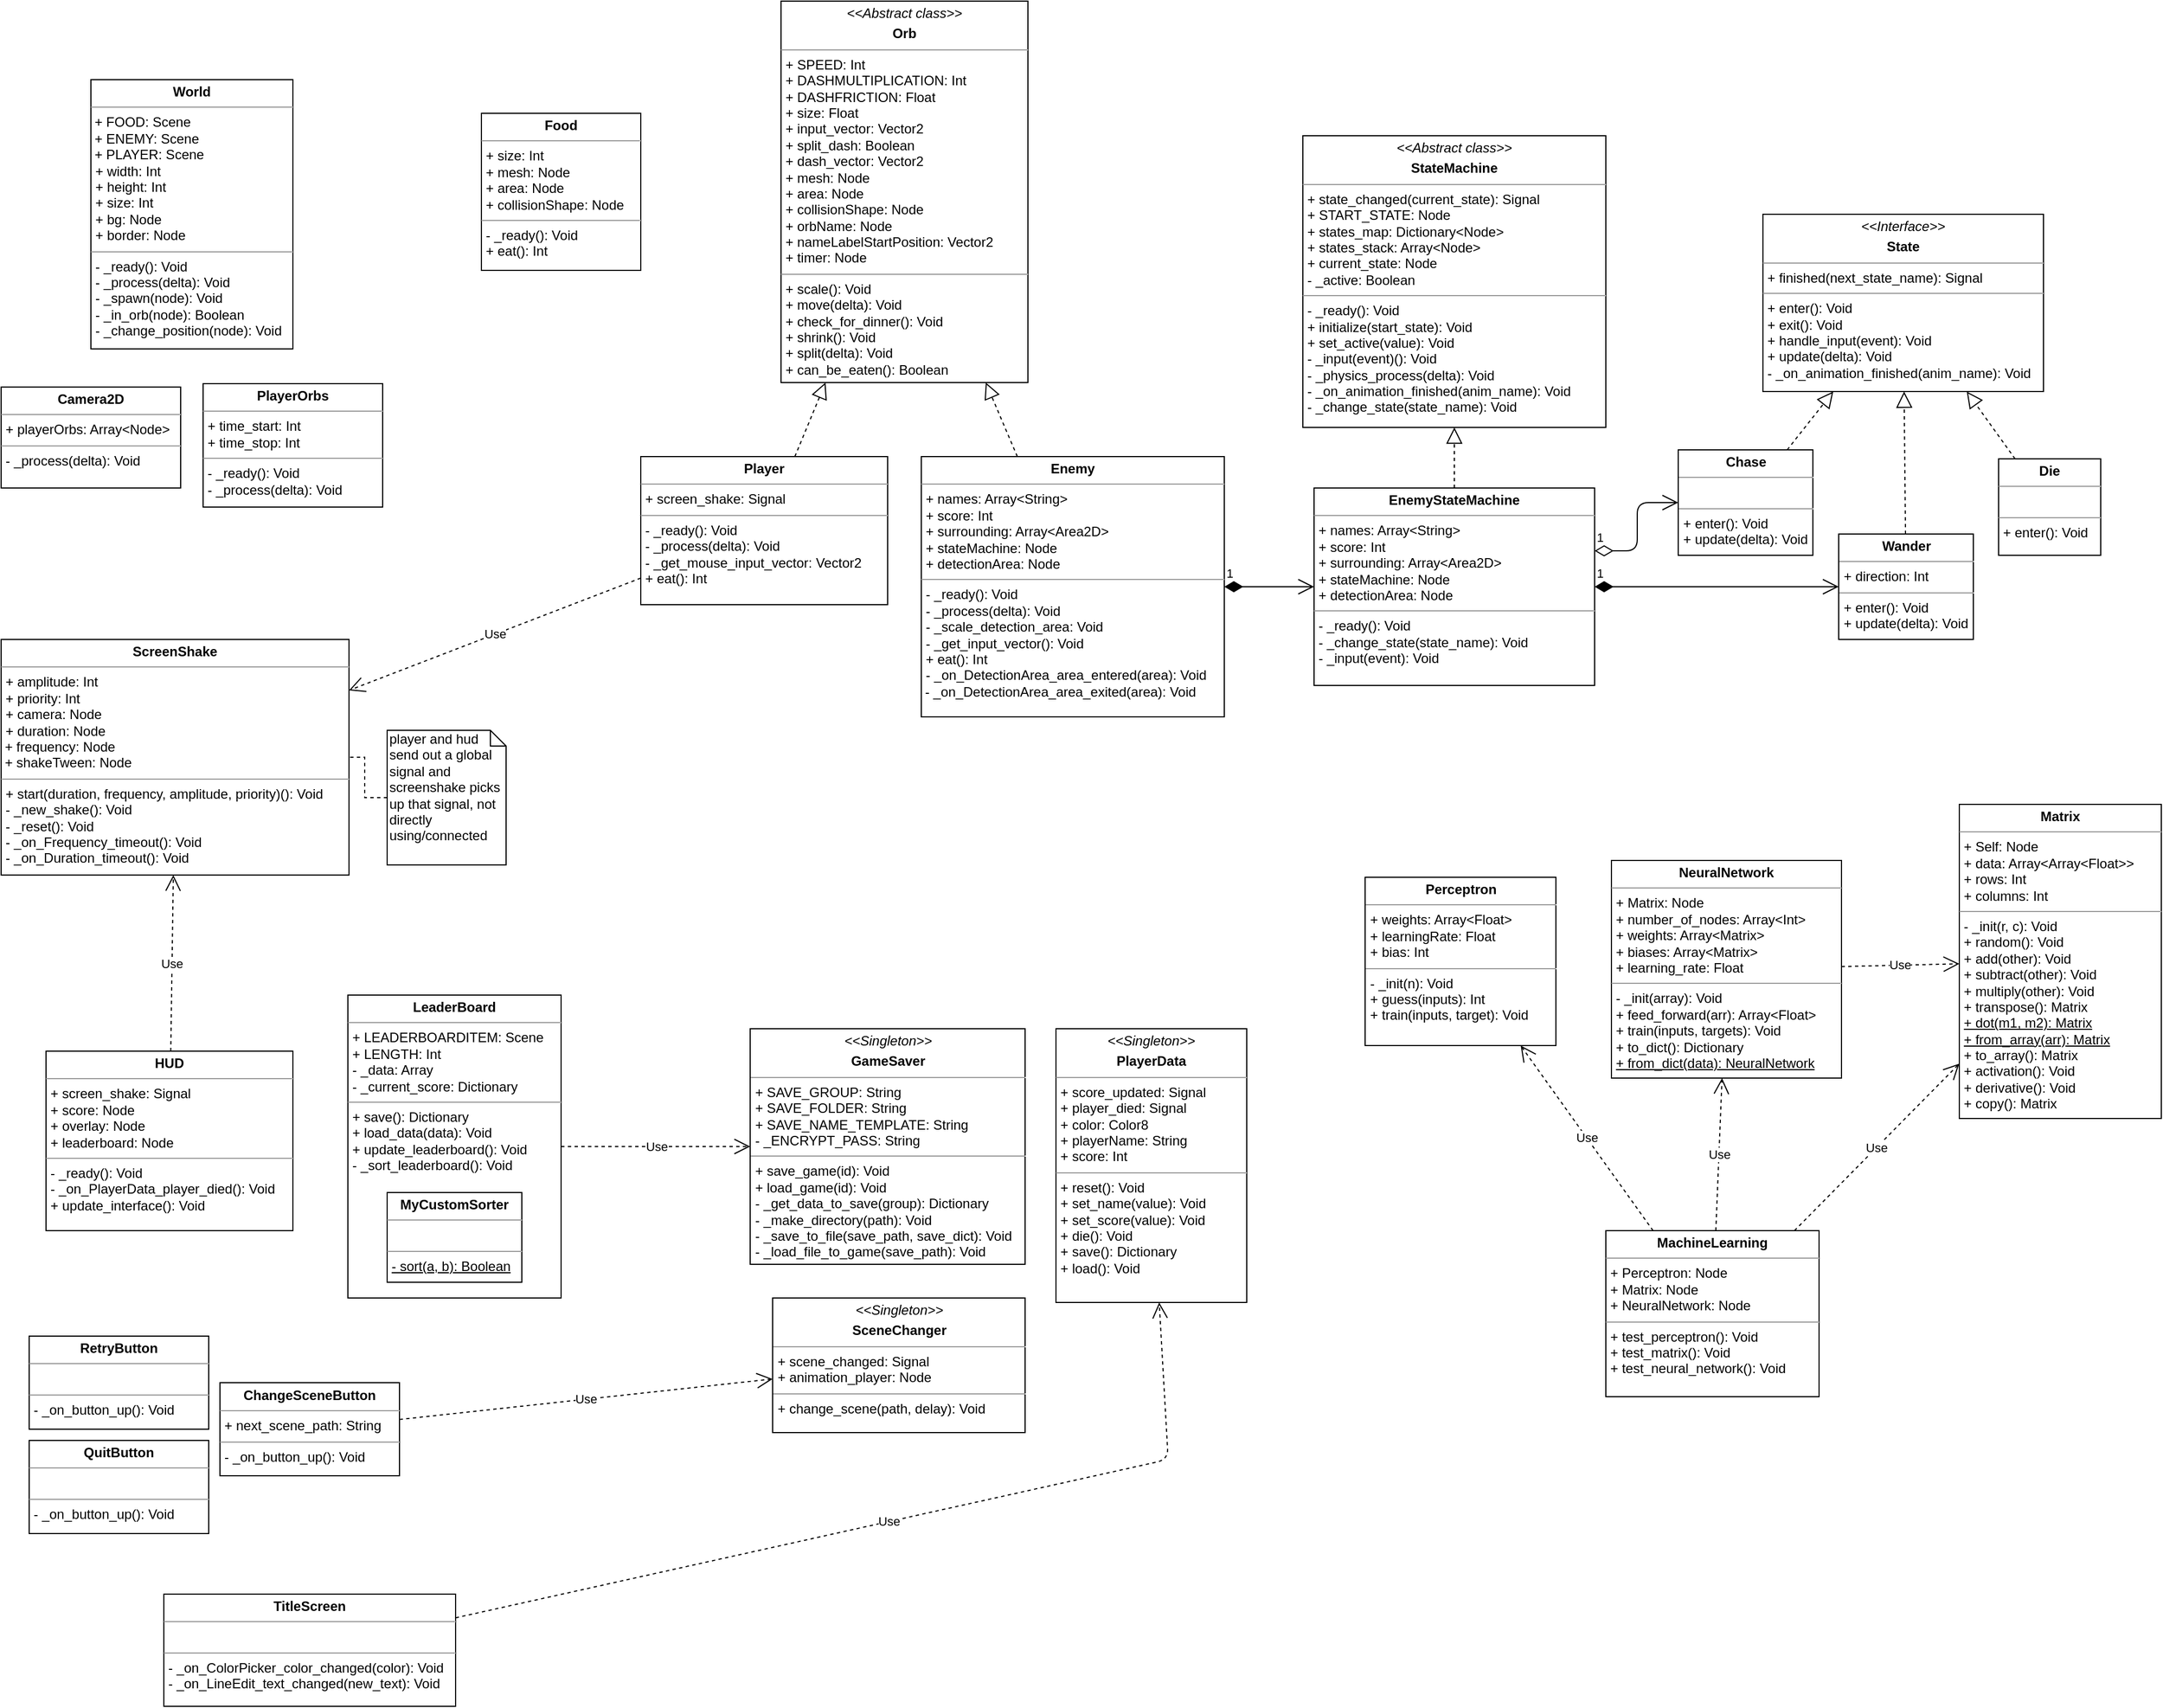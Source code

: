 <mxfile version="12.2.2" type="device" pages="1"><diagram id="IN8xZFgwWTPJolqiXsNU" name="Page-1"><mxGraphModel dx="1408" dy="808" grid="1" gridSize="10" guides="1" tooltips="1" connect="1" arrows="1" fold="1" page="1" pageScale="1" pageWidth="1169" pageHeight="827" math="0" shadow="0"><root><mxCell id="0"/><mxCell id="1" parent="0"/><mxCell id="tmH1MmH52eTB739mXCT8-19" value="&lt;p style=&quot;margin: 0px ; margin-top: 4px ; text-align: center&quot;&gt;&lt;i&gt;&amp;lt;&amp;lt;Abstract class&amp;gt;&amp;gt;&lt;/i&gt;&lt;b&gt;&lt;br&gt;&lt;/b&gt;&lt;/p&gt;&lt;p style=&quot;margin: 0px ; margin-top: 4px ; text-align: center&quot;&gt;&lt;b&gt;Orb&lt;/b&gt;&lt;/p&gt;&lt;hr size=&quot;1&quot;&gt;&lt;p style=&quot;margin: 0px ; margin-left: 4px&quot;&gt;+ SPEED: Int&lt;/p&gt;&lt;p style=&quot;margin: 0px ; margin-left: 4px&quot;&gt;+ DASHMULTIPLICATION: Int&lt;br&gt;&lt;/p&gt;&lt;p style=&quot;margin: 0px ; margin-left: 4px&quot;&gt;+ DASHFRICTION: Float&lt;br&gt;&lt;/p&gt;&lt;p style=&quot;margin: 0px ; margin-left: 4px&quot;&gt;+ size: Float&lt;br&gt;&lt;/p&gt;&lt;p style=&quot;margin: 0px ; margin-left: 4px&quot;&gt;+ input_vector: Vector2&lt;br&gt;&lt;/p&gt;&lt;p style=&quot;margin: 0px ; margin-left: 4px&quot;&gt;+ split_dash: Boolean&lt;br&gt;&lt;/p&gt;&lt;p style=&quot;margin: 0px ; margin-left: 4px&quot;&gt;+ dash_vector: Vector2&lt;/p&gt;&lt;p style=&quot;margin: 0px ; margin-left: 4px&quot;&gt;&lt;span&gt;+ mesh: Node&lt;/span&gt;&lt;/p&gt;&lt;p style=&quot;margin: 0px ; margin-left: 4px&quot;&gt;+ area: Node&lt;span&gt;&lt;br&gt;&lt;/span&gt;&lt;/p&gt;&lt;p style=&quot;margin: 0px ; margin-left: 4px&quot;&gt;+ collisionShape: Node&lt;br&gt;&lt;/p&gt;&lt;p style=&quot;margin: 0px ; margin-left: 4px&quot;&gt;+ orbName: Node&lt;br&gt;&lt;/p&gt;&lt;p style=&quot;margin: 0px ; margin-left: 4px&quot;&gt;+ nameLabelStartPosition: Vector2&lt;br&gt;&lt;/p&gt;&lt;p style=&quot;margin: 0px ; margin-left: 4px&quot;&gt;+ timer: Node&lt;/p&gt;&lt;hr size=&quot;1&quot;&gt;&lt;p style=&quot;margin: 0px ; margin-left: 4px&quot;&gt;+ scale(): Void&lt;/p&gt;&lt;p style=&quot;margin: 0px ; margin-left: 4px&quot;&gt;+ move(delta): Void&lt;br&gt;&lt;/p&gt;&lt;p style=&quot;margin: 0px ; margin-left: 4px&quot;&gt;+ check_for_dinner(): Void&lt;br&gt;&lt;/p&gt;&lt;p style=&quot;margin: 0px ; margin-left: 4px&quot;&gt;+ shrink(): Void&lt;br&gt;&lt;/p&gt;&lt;p style=&quot;margin: 0px ; margin-left: 4px&quot;&gt;+ split(delta): Void&lt;br&gt;&lt;/p&gt;&lt;p style=&quot;margin: 0px ; margin-left: 4px&quot;&gt;+ can_be_eaten(): Boolean&lt;br&gt;&lt;/p&gt;" style="verticalAlign=top;align=left;overflow=fill;fontSize=12;fontFamily=Helvetica;html=1;fillColor=#ffffff;" parent="1" vertex="1"><mxGeometry x="725" y="40" width="220" height="340" as="geometry"/></mxCell><mxCell id="tmH1MmH52eTB739mXCT8-20" value="&lt;p style=&quot;margin: 0px ; margin-top: 4px ; text-align: center&quot;&gt;&lt;b&gt;Enemy&lt;/b&gt;&lt;/p&gt;&lt;hr size=&quot;1&quot;&gt;&lt;p style=&quot;margin: 0px ; margin-left: 4px&quot;&gt;+ names: Array&amp;lt;String&amp;gt;&lt;/p&gt;&lt;p style=&quot;margin: 0px ; margin-left: 4px&quot;&gt;+ score: Int&lt;/p&gt;&lt;p style=&quot;margin: 0px ; margin-left: 4px&quot;&gt;+ surrounding: Array&amp;lt;Area2D&amp;gt;&lt;/p&gt;&lt;p style=&quot;margin: 0px ; margin-left: 4px&quot;&gt;+ stateMachine: Node&lt;/p&gt;&lt;p style=&quot;margin: 0px ; margin-left: 4px&quot;&gt;+ detectionArea: Node&lt;/p&gt;&lt;hr size=&quot;1&quot;&gt;&lt;p style=&quot;margin: 0px 0px 0px 4px&quot;&gt;- _ready(): Void&lt;/p&gt;&lt;p style=&quot;margin: 0px 0px 0px 4px&quot;&gt;- _process(delta): Void&lt;/p&gt;&lt;p style=&quot;margin: 0px 0px 0px 4px&quot;&gt;-&amp;nbsp;_scale_detection_area: Void&lt;/p&gt;&lt;p style=&quot;margin: 0px 0px 0px 4px&quot;&gt;- _get_input_vector(): Void&lt;/p&gt;&lt;p style=&quot;margin: 0px 0px 0px 4px&quot;&gt;+ eat(): Int&lt;br&gt;&lt;/p&gt;&lt;p style=&quot;margin: 0px 0px 0px 4px&quot;&gt;-&amp;nbsp;_on_DetectionArea_area_entered(area): Void&lt;/p&gt;&amp;nbsp;-&amp;nbsp;_on_DetectionArea_area_exited(area): Void" style="verticalAlign=top;align=left;overflow=fill;fontSize=12;fontFamily=Helvetica;html=1;fillColor=#ffffff;" parent="1" vertex="1"><mxGeometry x="850" y="446" width="270" height="232" as="geometry"/></mxCell><mxCell id="tmH1MmH52eTB739mXCT8-21" value="&lt;p style=&quot;margin: 0px ; margin-top: 4px ; text-align: center&quot;&gt;&lt;b&gt;Player&lt;/b&gt;&lt;/p&gt;&lt;hr size=&quot;1&quot;&gt;&lt;p style=&quot;margin: 0px ; margin-left: 4px&quot;&gt;+ screen_shake: Signal&lt;br&gt;&lt;/p&gt;&lt;hr size=&quot;1&quot;&gt;&lt;p style=&quot;margin: 0px 0px 0px 4px&quot;&gt;- _ready(): Void&lt;/p&gt;&lt;p style=&quot;margin: 0px 0px 0px 4px&quot;&gt;- _process(delta): Void&lt;/p&gt;&lt;p style=&quot;margin: 0px 0px 0px 4px&quot;&gt;-&amp;nbsp;_get_mouse_input_vector: Vector2&lt;/p&gt;&lt;p style=&quot;margin: 0px 0px 0px 4px&quot;&gt;+ eat(): Int&lt;/p&gt;" style="verticalAlign=top;align=left;overflow=fill;fontSize=12;fontFamily=Helvetica;html=1;fillColor=#ffffff;" parent="1" vertex="1"><mxGeometry x="600" y="446" width="220" height="132" as="geometry"/></mxCell><mxCell id="tmH1MmH52eTB739mXCT8-22" value="&lt;p style=&quot;margin: 0px ; margin-top: 4px ; text-align: center&quot;&gt;&lt;b&gt;PlayerOrbs&lt;/b&gt;&lt;/p&gt;&lt;hr size=&quot;1&quot;&gt;&lt;p style=&quot;margin: 0px ; margin-left: 4px&quot;&gt;+ time_start: Int&lt;/p&gt;&lt;p style=&quot;margin: 0px ; margin-left: 4px&quot;&gt;+ time_stop: Int&lt;br&gt;&lt;/p&gt;&lt;hr size=&quot;1&quot;&gt;&lt;p style=&quot;margin: 0px 0px 0px 4px&quot;&gt;- _ready(): Void&lt;/p&gt;&lt;p style=&quot;margin: 0px 0px 0px 4px&quot;&gt;- _process(delta): Void&lt;/p&gt;" style="verticalAlign=top;align=left;overflow=fill;fontSize=12;fontFamily=Helvetica;html=1;fillColor=#ffffff;" parent="1" vertex="1"><mxGeometry x="210" y="381" width="160" height="110" as="geometry"/></mxCell><mxCell id="tmH1MmH52eTB739mXCT8-23" value="&lt;p style=&quot;margin: 0px ; margin-top: 4px ; text-align: center&quot;&gt;&lt;b&gt;World&lt;/b&gt;&lt;/p&gt;&lt;hr size=&quot;1&quot;&gt;&amp;nbsp;+ FOOD: Scene&lt;br&gt;&amp;nbsp;+ ENEMY: Scene&lt;br&gt;&amp;nbsp;+ PLAYER: Scene&lt;br&gt;&lt;p style=&quot;margin: 0px ; margin-left: 4px&quot;&gt;+ width: Int&lt;/p&gt;&lt;p style=&quot;margin: 0px ; margin-left: 4px&quot;&gt;+ height: Int&lt;br&gt;&lt;/p&gt;&lt;p style=&quot;margin: 0px ; margin-left: 4px&quot;&gt;+ size: Int&lt;br&gt;&lt;/p&gt;&lt;p style=&quot;margin: 0px ; margin-left: 4px&quot;&gt;+ bg: Node&lt;/p&gt;&lt;p style=&quot;margin: 0px ; margin-left: 4px&quot;&gt;+ border: Node&lt;br&gt;&lt;/p&gt;&lt;hr size=&quot;1&quot;&gt;&lt;p style=&quot;margin: 0px ; margin-left: 4px&quot;&gt;- _ready(): Void&lt;/p&gt;&lt;p style=&quot;margin: 0px ; margin-left: 4px&quot;&gt;- _process(delta): Void&lt;br&gt;&lt;/p&gt;&lt;p style=&quot;margin: 0px ; margin-left: 4px&quot;&gt;- _spawn(node): Void&lt;br&gt;&lt;/p&gt;&lt;p style=&quot;margin: 0px ; margin-left: 4px&quot;&gt;- _in_orb(node): Boolean&lt;br&gt;&lt;/p&gt;&lt;p style=&quot;margin: 0px ; margin-left: 4px&quot;&gt;- _change_position(node): Void&lt;br&gt;&lt;/p&gt;" style="verticalAlign=top;align=left;overflow=fill;fontSize=12;fontFamily=Helvetica;html=1;fillColor=#ffffff;" parent="1" vertex="1"><mxGeometry x="110" y="110" width="180" height="240" as="geometry"/></mxCell><mxCell id="tmH1MmH52eTB739mXCT8-24" value="&lt;p style=&quot;margin: 0px ; margin-top: 4px ; text-align: center&quot;&gt;&lt;b&gt;Food&lt;/b&gt;&lt;/p&gt;&lt;hr size=&quot;1&quot;&gt;&lt;p style=&quot;margin: 0px ; margin-left: 4px&quot;&gt;+ size: Int&lt;/p&gt;&lt;p style=&quot;margin: 0px ; margin-left: 4px&quot;&gt;+ mesh: Node&lt;/p&gt;&lt;p style=&quot;margin: 0px ; margin-left: 4px&quot;&gt;+ area: Node&lt;br&gt;&lt;/p&gt;&lt;p style=&quot;margin: 0px ; margin-left: 4px&quot;&gt;+ collisionShape: Node&lt;br&gt;&lt;/p&gt;&lt;hr size=&quot;1&quot;&gt;&lt;p style=&quot;margin: 0px ; margin-left: 4px&quot;&gt;- _ready(): Void&lt;/p&gt;&lt;p style=&quot;margin: 0px ; margin-left: 4px&quot;&gt;+ eat(): Int&lt;/p&gt;" style="verticalAlign=top;align=left;overflow=fill;fontSize=12;fontFamily=Helvetica;html=1;fillColor=#ffffff;" parent="1" vertex="1"><mxGeometry x="458" y="140" width="142" height="140" as="geometry"/></mxCell><mxCell id="tmH1MmH52eTB739mXCT8-25" value="&lt;p style=&quot;margin: 0px ; margin-top: 4px ; text-align: center&quot;&gt;&lt;b&gt;Camera2D&lt;/b&gt;&lt;/p&gt;&lt;hr size=&quot;1&quot;&gt;&lt;p style=&quot;margin: 0px ; margin-left: 4px&quot;&gt;+ playerOrbs: Array&amp;lt;Node&amp;gt;&lt;/p&gt;&lt;hr size=&quot;1&quot;&gt;&lt;p style=&quot;margin: 0px ; margin-left: 4px&quot;&gt;- _process(delta): Void&lt;br&gt;&lt;/p&gt;" style="verticalAlign=top;align=left;overflow=fill;fontSize=12;fontFamily=Helvetica;html=1;fillColor=#ffffff;" parent="1" vertex="1"><mxGeometry x="30" y="384" width="160" height="90" as="geometry"/></mxCell><mxCell id="tmH1MmH52eTB739mXCT8-26" value="&lt;p style=&quot;margin: 0px ; margin-top: 4px ; text-align: center&quot;&gt;&lt;b&gt;HUD&lt;/b&gt;&lt;/p&gt;&lt;hr size=&quot;1&quot;&gt;&lt;p style=&quot;margin: 0px ; margin-left: 4px&quot;&gt;+ screen_shake: Signal&lt;/p&gt;&lt;p style=&quot;margin: 0px ; margin-left: 4px&quot;&gt;+ score: Node&lt;/p&gt;&lt;p style=&quot;margin: 0px ; margin-left: 4px&quot;&gt;+ overlay: Node&lt;br&gt;&lt;/p&gt;&lt;p style=&quot;margin: 0px ; margin-left: 4px&quot;&gt;+ leaderboard: Node&lt;br&gt;&lt;/p&gt;&lt;hr size=&quot;1&quot;&gt;&lt;p style=&quot;margin: 0px 0px 0px 4px&quot;&gt;- _ready(): Void&lt;/p&gt;&lt;p style=&quot;margin: 0px 0px 0px 4px&quot;&gt;- _on_PlayerData_player_died(): Void&lt;/p&gt;&lt;p style=&quot;margin: 0px 0px 0px 4px&quot;&gt;+ update_interface(): Void&lt;br&gt;&lt;/p&gt;" style="verticalAlign=top;align=left;overflow=fill;fontSize=12;fontFamily=Helvetica;html=1;fillColor=#ffffff;" parent="1" vertex="1"><mxGeometry x="70" y="976" width="220" height="160" as="geometry"/></mxCell><mxCell id="tmH1MmH52eTB739mXCT8-27" value="&lt;p style=&quot;margin: 0px ; margin-top: 4px ; text-align: center&quot;&gt;&lt;b&gt;TitleScreen&lt;/b&gt;&lt;/p&gt;&lt;hr size=&quot;1&quot;&gt;&lt;p style=&quot;margin: 0px ; margin-left: 4px&quot;&gt;&lt;br&gt;&lt;/p&gt;&lt;hr size=&quot;1&quot;&gt;&lt;p style=&quot;margin: 0px 0px 0px 4px&quot;&gt;- _on_ColorPicker_color_changed(color): Void&lt;/p&gt;&lt;p style=&quot;margin: 0px 0px 0px 4px&quot;&gt;- _on_LineEdit_text_changed(new_text): Void&lt;/p&gt;" style="verticalAlign=top;align=left;overflow=fill;fontSize=12;fontFamily=Helvetica;html=1;fillColor=#ffffff;" parent="1" vertex="1"><mxGeometry x="175" y="1460" width="260" height="100" as="geometry"/></mxCell><mxCell id="tmH1MmH52eTB739mXCT8-28" value="&lt;p style=&quot;margin: 0px ; margin-top: 4px ; text-align: center&quot;&gt;&lt;b&gt;ScreenShake&lt;/b&gt;&lt;br&gt;&lt;/p&gt;&lt;hr size=&quot;1&quot;&gt;&lt;p style=&quot;margin: 0px ; margin-left: 4px&quot;&gt;+ amplitude: Int&lt;/p&gt;&lt;p style=&quot;margin: 0px ; margin-left: 4px&quot;&gt;+ priority: Int&lt;/p&gt;&lt;p style=&quot;margin: 0px ; margin-left: 4px&quot;&gt;+ camera: Node&lt;br&gt;&lt;/p&gt;&lt;p style=&quot;margin: 0px ; margin-left: 4px&quot;&gt;+ duration: Node&lt;br&gt;&lt;/p&gt;&amp;nbsp;+ frequency: Node&lt;br&gt;&amp;nbsp;+ shakeTween: Node&lt;br&gt;&lt;hr size=&quot;1&quot;&gt;&lt;p style=&quot;margin: 0px 0px 0px 4px&quot;&gt;+ start(duration, frequency, amplitude, priority)(): Void&lt;/p&gt;&lt;p style=&quot;margin: 0px 0px 0px 4px&quot;&gt;- _new_shake(): Void&lt;/p&gt;&lt;p style=&quot;margin: 0px 0px 0px 4px&quot;&gt;- _reset(): Void&lt;br&gt;&lt;/p&gt;&lt;p style=&quot;margin: 0px 0px 0px 4px&quot;&gt;- _on_Frequency_timeout(): Void&lt;br&gt;&lt;/p&gt;&lt;p style=&quot;margin: 0px 0px 0px 4px&quot;&gt;- _on_Duration_timeout(): Void&lt;br&gt;&lt;/p&gt;" style="verticalAlign=top;align=left;overflow=fill;fontSize=12;fontFamily=Helvetica;html=1;fillColor=#ffffff;" parent="1" vertex="1"><mxGeometry x="30" y="609" width="310" height="210" as="geometry"/></mxCell><mxCell id="tmH1MmH52eTB739mXCT8-29" value="&lt;p style=&quot;margin: 0px ; margin-top: 4px ; text-align: center&quot;&gt;&lt;b&gt;LeaderBoard&lt;/b&gt;&lt;/p&gt;&lt;hr size=&quot;1&quot;&gt;&lt;p style=&quot;margin: 0px ; margin-left: 4px&quot;&gt;+ LEADERBOARDITEM: Scene&lt;/p&gt;&lt;p style=&quot;margin: 0px ; margin-left: 4px&quot;&gt;+ LENGTH: Int&lt;/p&gt;&lt;p style=&quot;margin: 0px ; margin-left: 4px&quot;&gt;- _data: Array&lt;br&gt;&lt;/p&gt;&lt;p style=&quot;margin: 0px ; margin-left: 4px&quot;&gt;- _current_score: Dictionary&lt;br&gt;&lt;/p&gt;&lt;hr size=&quot;1&quot;&gt;&lt;p style=&quot;margin: 0px 0px 0px 4px&quot;&gt;+ save(): Dictionary&lt;/p&gt;&lt;p style=&quot;margin: 0px 0px 0px 4px&quot;&gt;+ load_data(data): Void&lt;/p&gt;&lt;p style=&quot;margin: 0px 0px 0px 4px&quot;&gt;+ update_leaderboard(): Void&lt;br&gt;&lt;/p&gt;&lt;p style=&quot;margin: 0px 0px 0px 4px&quot;&gt;- _sort_leaderboard(): Void&lt;/p&gt;" style="verticalAlign=top;align=left;overflow=fill;fontSize=12;fontFamily=Helvetica;html=1;fillColor=#ffffff;" parent="1" vertex="1"><mxGeometry x="339" y="926" width="190" height="270" as="geometry"/></mxCell><mxCell id="tmH1MmH52eTB739mXCT8-30" value="&lt;p style=&quot;margin: 0px ; margin-top: 4px ; text-align: center&quot;&gt;&lt;b&gt;MyCustomSorter&lt;/b&gt;&lt;br&gt;&lt;/p&gt;&lt;hr size=&quot;1&quot;&gt;&lt;p style=&quot;margin: 0px ; margin-left: 4px&quot;&gt;&lt;br&gt;&lt;/p&gt;&lt;hr size=&quot;1&quot;&gt;&lt;p style=&quot;margin: 0px 0px 0px 4px&quot;&gt;&lt;u&gt;- sort(a, b): Boolean&lt;/u&gt;&lt;/p&gt;" style="verticalAlign=top;align=left;overflow=fill;fontSize=12;fontFamily=Helvetica;html=1;fillColor=#ffffff;" parent="1" vertex="1"><mxGeometry x="374" y="1102" width="120" height="80" as="geometry"/></mxCell><mxCell id="tmH1MmH52eTB739mXCT8-31" value="&lt;p style=&quot;margin: 0px ; margin-top: 4px ; text-align: center&quot;&gt;&lt;b&gt;RetryButton&lt;/b&gt;&lt;/p&gt;&lt;hr size=&quot;1&quot;&gt;&lt;p style=&quot;margin: 0px ; margin-left: 4px&quot;&gt;&lt;br&gt;&lt;/p&gt;&lt;hr size=&quot;1&quot;&gt;&lt;p style=&quot;margin: 0px 0px 0px 4px&quot;&gt;- _on_button_up(): Void&lt;br&gt;&lt;/p&gt;" style="verticalAlign=top;align=left;overflow=fill;fontSize=12;fontFamily=Helvetica;html=1;fillColor=#ffffff;" parent="1" vertex="1"><mxGeometry x="55" y="1230" width="160" height="83" as="geometry"/></mxCell><mxCell id="tmH1MmH52eTB739mXCT8-32" value="&lt;p style=&quot;margin: 0px ; margin-top: 4px ; text-align: center&quot;&gt;&lt;b&gt;Quit&lt;/b&gt;&lt;b&gt;Button&lt;/b&gt;&lt;/p&gt;&lt;hr size=&quot;1&quot;&gt;&lt;p style=&quot;margin: 0px ; margin-left: 4px&quot;&gt;&lt;br&gt;&lt;/p&gt;&lt;hr size=&quot;1&quot;&gt;&lt;p style=&quot;margin: 0px 0px 0px 4px&quot;&gt;- _on_button_up(): Void&lt;br&gt;&lt;/p&gt;" style="verticalAlign=top;align=left;overflow=fill;fontSize=12;fontFamily=Helvetica;html=1;fillColor=#ffffff;" parent="1" vertex="1"><mxGeometry x="55" y="1323" width="160" height="83" as="geometry"/></mxCell><mxCell id="tmH1MmH52eTB739mXCT8-33" value="&lt;p style=&quot;margin: 0px ; margin-top: 4px ; text-align: center&quot;&gt;&lt;b&gt;ChangeScene&lt;/b&gt;&lt;b&gt;Button&lt;/b&gt;&lt;/p&gt;&lt;hr size=&quot;1&quot;&gt;&lt;p style=&quot;margin: 0px ; margin-left: 4px&quot;&gt;+&amp;nbsp;next_scene_path: String&lt;/p&gt;&lt;hr size=&quot;1&quot;&gt;&lt;p style=&quot;margin: 0px 0px 0px 4px&quot;&gt;- _on_button_up(): Void&lt;br&gt;&lt;/p&gt;" style="verticalAlign=top;align=left;overflow=fill;fontSize=12;fontFamily=Helvetica;html=1;fillColor=#ffffff;" parent="1" vertex="1"><mxGeometry x="225" y="1271.5" width="160" height="83" as="geometry"/></mxCell><mxCell id="tmH1MmH52eTB739mXCT8-34" value="&lt;p style=&quot;margin: 0px ; margin-top: 4px ; text-align: center&quot;&gt;&lt;b&gt;EnemyStateMachine&lt;/b&gt;&lt;/p&gt;&lt;hr size=&quot;1&quot;&gt;&lt;p style=&quot;margin: 0px ; margin-left: 4px&quot;&gt;+ names: Array&amp;lt;String&amp;gt;&lt;/p&gt;&lt;p style=&quot;margin: 0px ; margin-left: 4px&quot;&gt;+ score: Int&lt;/p&gt;&lt;p style=&quot;margin: 0px ; margin-left: 4px&quot;&gt;+ surrounding: Array&amp;lt;Area2D&amp;gt;&lt;/p&gt;&lt;p style=&quot;margin: 0px ; margin-left: 4px&quot;&gt;+ stateMachine: Node&lt;/p&gt;&lt;p style=&quot;margin: 0px ; margin-left: 4px&quot;&gt;+ detectionArea: Node&lt;/p&gt;&lt;hr size=&quot;1&quot;&gt;&lt;p style=&quot;margin: 0px 0px 0px 4px&quot;&gt;- _ready(): Void&lt;/p&gt;&lt;p style=&quot;margin: 0px 0px 0px 4px&quot;&gt;- _change_state(state_name): Void&lt;/p&gt;&lt;p style=&quot;margin: 0px 0px 0px 4px&quot;&gt;-&amp;nbsp;_input(event): Void&lt;/p&gt;" style="verticalAlign=top;align=left;overflow=fill;fontSize=12;fontFamily=Helvetica;html=1;fillColor=#ffffff;" parent="1" vertex="1"><mxGeometry x="1200" y="474" width="250" height="176" as="geometry"/></mxCell><mxCell id="tmH1MmH52eTB739mXCT8-35" value="&lt;p style=&quot;margin: 0px ; margin-top: 4px ; text-align: center&quot;&gt;&lt;b&gt;Chase&lt;/b&gt;&lt;/p&gt;&lt;hr size=&quot;1&quot;&gt;&lt;p style=&quot;margin: 0px ; margin-left: 4px&quot;&gt;&lt;br&gt;&lt;/p&gt;&lt;hr size=&quot;1&quot;&gt;&lt;p style=&quot;margin: 0px 0px 0px 4px&quot;&gt;+ enter(): Void&lt;/p&gt;&lt;p style=&quot;margin: 0px 0px 0px 4px&quot;&gt;+ update(delta): Void&lt;br&gt;&lt;/p&gt;" style="verticalAlign=top;align=left;overflow=fill;fontSize=12;fontFamily=Helvetica;html=1;fillColor=#ffffff;" parent="1" vertex="1"><mxGeometry x="1524.5" y="440" width="120" height="94" as="geometry"/></mxCell><mxCell id="tmH1MmH52eTB739mXCT8-36" value="&lt;p style=&quot;margin: 0px ; margin-top: 4px ; text-align: center&quot;&gt;&lt;b&gt;Wander&lt;/b&gt;&lt;/p&gt;&lt;hr size=&quot;1&quot;&gt;&lt;p style=&quot;margin: 0px ; margin-left: 4px&quot;&gt;+ direction: Int&lt;/p&gt;&lt;hr size=&quot;1&quot;&gt;&lt;p style=&quot;margin: 0px 0px 0px 4px&quot;&gt;+ enter(): Void&lt;/p&gt;&lt;p style=&quot;margin: 0px 0px 0px 4px&quot;&gt;+ update(delta): Void&lt;br&gt;&lt;/p&gt;" style="verticalAlign=top;align=left;overflow=fill;fontSize=12;fontFamily=Helvetica;html=1;fillColor=#ffffff;" parent="1" vertex="1"><mxGeometry x="1667.5" y="515" width="120" height="94" as="geometry"/></mxCell><mxCell id="tmH1MmH52eTB739mXCT8-37" value="&lt;p style=&quot;margin: 0px ; margin-top: 4px ; text-align: center&quot;&gt;&lt;b&gt;Die&lt;/b&gt;&lt;/p&gt;&lt;hr size=&quot;1&quot;&gt;&lt;p style=&quot;margin: 0px ; margin-left: 4px&quot;&gt;&lt;br&gt;&lt;/p&gt;&lt;hr size=&quot;1&quot;&gt;&lt;p style=&quot;margin: 0px 0px 0px 4px&quot;&gt;+ enter(): Void&lt;/p&gt;" style="verticalAlign=top;align=left;overflow=fill;fontSize=12;fontFamily=Helvetica;html=1;fillColor=#ffffff;" parent="1" vertex="1"><mxGeometry x="1810" y="448" width="91" height="86" as="geometry"/></mxCell><mxCell id="tmH1MmH52eTB739mXCT8-38" value="&lt;p style=&quot;margin: 4px 0px 0px ; text-align: center&quot;&gt;&lt;i&gt;&amp;lt;&amp;lt;Abstract class&amp;gt;&amp;gt;&lt;/i&gt;&lt;b&gt;&lt;br&gt;&lt;/b&gt;&lt;/p&gt;&lt;p style=&quot;margin: 0px ; margin-top: 4px ; text-align: center&quot;&gt;&lt;b&gt;StateMachine&lt;/b&gt;&lt;br&gt;&lt;/p&gt;&lt;hr size=&quot;1&quot;&gt;&lt;p style=&quot;margin: 0px ; margin-left: 4px&quot;&gt;+ state_changed(current_state): Signal&lt;/p&gt;&lt;p style=&quot;margin: 0px ; margin-left: 4px&quot;&gt;+ START_STATE: Node&lt;/p&gt;&lt;p style=&quot;margin: 0px ; margin-left: 4px&quot;&gt;+ states_map: Dictionary&amp;lt;Node&amp;gt;&lt;/p&gt;&lt;p style=&quot;margin: 0px ; margin-left: 4px&quot;&gt;+ states_stack: Array&amp;lt;Node&amp;gt;&lt;/p&gt;&lt;p style=&quot;margin: 0px ; margin-left: 4px&quot;&gt;+ current_state: Node&lt;/p&gt;&lt;p style=&quot;margin: 0px ; margin-left: 4px&quot;&gt;- _active: Boolean&lt;/p&gt;&lt;hr size=&quot;1&quot;&gt;&lt;p style=&quot;margin: 0px 0px 0px 4px&quot;&gt;- _ready(): Void&lt;/p&gt;&lt;p style=&quot;margin: 0px 0px 0px 4px&quot;&gt;+ initialize(start_state): Void&lt;/p&gt;&lt;p style=&quot;margin: 0px 0px 0px 4px&quot;&gt;+ set_active(value): Void&lt;/p&gt;&lt;p style=&quot;margin: 0px 0px 0px 4px&quot;&gt;- _input(event)(): Void&lt;/p&gt;&lt;p style=&quot;margin: 0px 0px 0px 4px&quot;&gt;-&amp;nbsp;_physics_process(delta): Void&lt;/p&gt;&lt;p style=&quot;margin: 0px 0px 0px 4px&quot;&gt;- _on_animation_finished(anim_name): Void&lt;br&gt;&lt;/p&gt;&lt;p style=&quot;margin: 0px 0px 0px 4px&quot;&gt;-&amp;nbsp;_change_state(state_name): Void&lt;/p&gt;" style="verticalAlign=top;align=left;overflow=fill;fontSize=12;fontFamily=Helvetica;html=1;fillColor=#ffffff;" parent="1" vertex="1"><mxGeometry x="1190" y="160" width="270" height="260" as="geometry"/></mxCell><mxCell id="tmH1MmH52eTB739mXCT8-39" value="&lt;p style=&quot;margin: 0px ; margin-top: 4px ; text-align: center&quot;&gt;&lt;i&gt;&amp;lt;&amp;lt;Interface&amp;gt;&amp;gt;&lt;/i&gt;&lt;b&gt;&lt;br&gt;&lt;/b&gt;&lt;/p&gt;&lt;p style=&quot;margin: 0px ; margin-top: 4px ; text-align: center&quot;&gt;&lt;b&gt;State&lt;/b&gt;&lt;/p&gt;&lt;hr size=&quot;1&quot;&gt;&lt;p style=&quot;margin: 0px ; margin-left: 4px&quot;&gt;+ finished(next_state_name): Signal&lt;/p&gt;&lt;hr size=&quot;1&quot;&gt;&lt;p style=&quot;margin: 0px 0px 0px 4px&quot;&gt;+ enter(): Void&lt;/p&gt;&lt;p style=&quot;margin: 0px 0px 0px 4px&quot;&gt;+ exit(): Void&lt;/p&gt;&lt;p style=&quot;margin: 0px 0px 0px 4px&quot;&gt;+ handle_input(event): Void&lt;br&gt;&lt;/p&gt;&lt;p style=&quot;margin: 0px 0px 0px 4px&quot;&gt;+ update(delta): Void&lt;br&gt;&lt;/p&gt;&lt;p style=&quot;margin: 0px 0px 0px 4px&quot;&gt;- _on_animation_finished(anim_name): Void&lt;br&gt;&lt;/p&gt;" style="verticalAlign=top;align=left;overflow=fill;fontSize=12;fontFamily=Helvetica;html=1;fillColor=#ffffff;" parent="1" vertex="1"><mxGeometry x="1600" y="230" width="250" height="158" as="geometry"/></mxCell><mxCell id="tmH1MmH52eTB739mXCT8-40" value="&lt;p style=&quot;margin: 0px ; margin-top: 4px ; text-align: center&quot;&gt;&lt;b&gt;Perceptron&lt;/b&gt;&lt;/p&gt;&lt;hr size=&quot;1&quot;&gt;&lt;p style=&quot;margin: 0px ; margin-left: 4px&quot;&gt;+ weights: Array&amp;lt;Float&amp;gt;&lt;/p&gt;&lt;p style=&quot;margin: 0px ; margin-left: 4px&quot;&gt;+ learningRate: Float&lt;/p&gt;&lt;p style=&quot;margin: 0px ; margin-left: 4px&quot;&gt;+ bias: Int&lt;br&gt;&lt;/p&gt;&lt;hr size=&quot;1&quot;&gt;&lt;p style=&quot;margin: 0px 0px 0px 4px&quot;&gt;- _init(n): Void&lt;/p&gt;&lt;p style=&quot;margin: 0px 0px 0px 4px&quot;&gt;+&amp;nbsp;guess(inputs): Int&lt;/p&gt;&lt;p style=&quot;margin: 0px 0px 0px 4px&quot;&gt;+ train(inputs, target): Void&lt;/p&gt;" style="verticalAlign=top;align=left;overflow=fill;fontSize=12;fontFamily=Helvetica;html=1;fillColor=#ffffff;" parent="1" vertex="1"><mxGeometry x="1245.5" y="821" width="170" height="150" as="geometry"/></mxCell><mxCell id="tmH1MmH52eTB739mXCT8-41" value="&lt;p style=&quot;margin: 0px ; margin-top: 4px ; text-align: center&quot;&gt;&lt;b&gt;Matrix&lt;/b&gt;&lt;/p&gt;&lt;hr size=&quot;1&quot;&gt;&lt;p style=&quot;margin: 0px ; margin-left: 4px&quot;&gt;+ Self: Node&lt;/p&gt;&lt;p style=&quot;margin: 0px ; margin-left: 4px&quot;&gt;+ data: Array&amp;lt;Array&amp;lt;Float&amp;gt;&amp;gt;&lt;/p&gt;&lt;p style=&quot;margin: 0px ; margin-left: 4px&quot;&gt;+ rows: Int&lt;br&gt;&lt;/p&gt;&lt;p style=&quot;margin: 0px ; margin-left: 4px&quot;&gt;+ columns: Int&lt;/p&gt;&lt;hr size=&quot;1&quot;&gt;&lt;p style=&quot;margin: 0px 0px 0px 4px&quot;&gt;- _init(r, c): Void&lt;/p&gt;&lt;p style=&quot;margin: 0px 0px 0px 4px&quot;&gt;+&amp;nbsp;random(): Void&lt;/p&gt;&lt;p style=&quot;margin: 0px 0px 0px 4px&quot;&gt;+ add(other): Void&lt;/p&gt;&lt;p style=&quot;margin: 0px 0px 0px 4px&quot;&gt;+ subtract(other): Void&lt;br&gt;&lt;/p&gt;&lt;p style=&quot;margin: 0px 0px 0px 4px&quot;&gt;+ multiply(other): Void&lt;br&gt;&lt;/p&gt;&lt;p style=&quot;margin: 0px 0px 0px 4px&quot;&gt;+ transpose(): Matrix&lt;br&gt;&lt;/p&gt;&lt;p style=&quot;margin: 0px 0px 0px 4px&quot;&gt;&lt;u&gt;+ dot(m1, m2): Matrix&lt;/u&gt;&lt;br&gt;&lt;/p&gt;&lt;p style=&quot;margin: 0px 0px 0px 4px&quot;&gt;&lt;u&gt;+ from_array(arr): Matrix&lt;/u&gt;&lt;u&gt;&lt;br&gt;&lt;/u&gt;&lt;/p&gt;&lt;p style=&quot;margin: 0px 0px 0px 4px&quot;&gt;+ to_array(): Matrix&lt;br&gt;&lt;/p&gt;&lt;p style=&quot;margin: 0px 0px 0px 4px&quot;&gt;+&amp;nbsp;activation(): Void&lt;/p&gt;&lt;p style=&quot;margin: 0px 0px 0px 4px&quot;&gt;+ derivative(): Void&lt;/p&gt;&lt;p style=&quot;margin: 0px 0px 0px 4px&quot;&gt;+ copy(): Matrix&lt;/p&gt;&lt;p style=&quot;margin: 0px 0px 0px 4px&quot;&gt;&lt;br&gt;&lt;/p&gt;" style="verticalAlign=top;align=left;overflow=fill;fontSize=12;fontFamily=Helvetica;html=1;fillColor=#ffffff;" parent="1" vertex="1"><mxGeometry x="1775" y="756" width="180" height="280" as="geometry"/></mxCell><mxCell id="tmH1MmH52eTB739mXCT8-42" value="&lt;p style=&quot;margin: 0px ; margin-top: 4px ; text-align: center&quot;&gt;&lt;b&gt;NeuralNetwork&lt;/b&gt;&lt;/p&gt;&lt;hr size=&quot;1&quot;&gt;&lt;p style=&quot;margin: 0px ; margin-left: 4px&quot;&gt;+ Matrix: Node&lt;/p&gt;&lt;p style=&quot;margin: 0px ; margin-left: 4px&quot;&gt;+ number_of_nodes: Array&amp;lt;Int&amp;gt;&lt;/p&gt;&lt;p style=&quot;margin: 0px ; margin-left: 4px&quot;&gt;+ weights: Array&amp;lt;Matrix&amp;gt;&lt;br&gt;&lt;/p&gt;&lt;p style=&quot;margin: 0px ; margin-left: 4px&quot;&gt;+ biases: Array&amp;lt;Matrix&amp;gt;&lt;/p&gt;&lt;p style=&quot;margin: 0px ; margin-left: 4px&quot;&gt;+ learning_rate: Float&lt;/p&gt;&lt;hr size=&quot;1&quot;&gt;&lt;p style=&quot;margin: 0px 0px 0px 4px&quot;&gt;- _init(array): Void&lt;/p&gt;&lt;p style=&quot;margin: 0px 0px 0px 4px&quot;&gt;+&amp;nbsp;feed_forward(arr): Array&amp;lt;Float&amp;gt;&lt;/p&gt;&lt;p style=&quot;margin: 0px 0px 0px 4px&quot;&gt;+&amp;nbsp;train(inputs, targets): Void&lt;/p&gt;&lt;p style=&quot;margin: 0px 0px 0px 4px&quot;&gt;+ to_dict(): Dictionary&lt;/p&gt;&lt;p style=&quot;margin: 0px 0px 0px 4px&quot;&gt;&lt;u&gt;+ from_dict(data): NeuralNetwork&lt;/u&gt;&lt;/p&gt;" style="verticalAlign=top;align=left;overflow=fill;fontSize=12;fontFamily=Helvetica;html=1;fillColor=#ffffff;" parent="1" vertex="1"><mxGeometry x="1465" y="806" width="205" height="194" as="geometry"/></mxCell><mxCell id="tmH1MmH52eTB739mXCT8-44" value="" style="endArrow=block;dashed=1;endFill=0;endSize=12;html=1;" parent="1" source="tmH1MmH52eTB739mXCT8-34" target="tmH1MmH52eTB739mXCT8-38" edge="1"><mxGeometry width="160" relative="1" as="geometry"><mxPoint x="1270" y="450" as="sourcePoint"/><mxPoint x="1430" y="450" as="targetPoint"/></mxGeometry></mxCell><mxCell id="tmH1MmH52eTB739mXCT8-45" value="" style="endArrow=block;dashed=1;endFill=0;endSize=12;html=1;" parent="1" source="tmH1MmH52eTB739mXCT8-35" target="tmH1MmH52eTB739mXCT8-39" edge="1"><mxGeometry width="160" relative="1" as="geometry"><mxPoint x="1600" y="501" as="sourcePoint"/><mxPoint x="1600" y="447" as="targetPoint"/></mxGeometry></mxCell><mxCell id="tmH1MmH52eTB739mXCT8-46" value="" style="endArrow=block;dashed=1;endFill=0;endSize=12;html=1;" parent="1" source="tmH1MmH52eTB739mXCT8-36" target="tmH1MmH52eTB739mXCT8-39" edge="1"><mxGeometry width="160" relative="1" as="geometry"><mxPoint x="1613.247" y="534" as="sourcePoint"/><mxPoint x="1669.634" y="420" as="targetPoint"/></mxGeometry></mxCell><mxCell id="tmH1MmH52eTB739mXCT8-47" value="" style="endArrow=block;dashed=1;endFill=0;endSize=12;html=1;" parent="1" source="tmH1MmH52eTB739mXCT8-37" target="tmH1MmH52eTB739mXCT8-39" edge="1"><mxGeometry width="160" relative="1" as="geometry"><mxPoint x="1623.247" y="544" as="sourcePoint"/><mxPoint x="1679.634" y="430" as="targetPoint"/></mxGeometry></mxCell><mxCell id="tmH1MmH52eTB739mXCT8-52" value="" style="endArrow=block;dashed=1;endFill=0;endSize=12;html=1;" parent="1" source="tmH1MmH52eTB739mXCT8-21" target="tmH1MmH52eTB739mXCT8-19" edge="1"><mxGeometry width="160" relative="1" as="geometry"><mxPoint x="1335" y="484" as="sourcePoint"/><mxPoint x="1335" y="430" as="targetPoint"/></mxGeometry></mxCell><mxCell id="tmH1MmH52eTB739mXCT8-53" value="" style="endArrow=block;dashed=1;endFill=0;endSize=12;html=1;" parent="1" source="tmH1MmH52eTB739mXCT8-20" target="tmH1MmH52eTB739mXCT8-19" edge="1"><mxGeometry width="160" relative="1" as="geometry"><mxPoint x="757.887" y="468" as="sourcePoint"/><mxPoint x="778.169" y="420" as="targetPoint"/></mxGeometry></mxCell><mxCell id="tmH1MmH52eTB739mXCT8-54" value="1" style="endArrow=open;html=1;endSize=12;startArrow=diamondThin;startSize=14;startFill=0;edgeStyle=orthogonalEdgeStyle;align=left;verticalAlign=bottom;" parent="1" source="tmH1MmH52eTB739mXCT8-34" target="tmH1MmH52eTB739mXCT8-35" edge="1"><mxGeometry x="-1" y="3" relative="1" as="geometry"><mxPoint x="1504.5" y="729.5" as="sourcePoint"/><mxPoint x="1664.5" y="729.5" as="targetPoint"/><Array as="points"><mxPoint x="1488" y="530"/><mxPoint x="1488" y="487"/></Array></mxGeometry></mxCell><mxCell id="tmH1MmH52eTB739mXCT8-55" value="1" style="endArrow=open;html=1;endSize=12;startArrow=diamondThin;startSize=14;startFill=1;edgeStyle=orthogonalEdgeStyle;align=left;verticalAlign=bottom;" parent="1" source="tmH1MmH52eTB739mXCT8-34" target="tmH1MmH52eTB739mXCT8-36" edge="1"><mxGeometry x="-1" y="3" relative="1" as="geometry"><mxPoint x="1460" y="572" as="sourcePoint"/><mxPoint x="1534.5" y="497" as="targetPoint"/></mxGeometry></mxCell><mxCell id="tmH1MmH52eTB739mXCT8-56" value="1" style="endArrow=open;html=1;endSize=12;startArrow=diamondThin;startSize=14;startFill=1;edgeStyle=orthogonalEdgeStyle;align=left;verticalAlign=bottom;" parent="1" source="tmH1MmH52eTB739mXCT8-20" target="tmH1MmH52eTB739mXCT8-34" edge="1"><mxGeometry x="-1" y="3" relative="1" as="geometry"><mxPoint x="1460" y="572" as="sourcePoint"/><mxPoint x="1534.5" y="497" as="targetPoint"/></mxGeometry></mxCell><mxCell id="tmH1MmH52eTB739mXCT8-59" value="Use" style="endArrow=open;endSize=12;dashed=1;html=1;" parent="1" source="tmH1MmH52eTB739mXCT8-42" target="tmH1MmH52eTB739mXCT8-41" edge="1"><mxGeometry width="160" relative="1" as="geometry"><mxPoint x="795" y="1216" as="sourcePoint"/><mxPoint x="955" y="1216" as="targetPoint"/></mxGeometry></mxCell><mxCell id="tmH1MmH52eTB739mXCT8-67" value="&lt;p style=&quot;margin: 4px 0px 0px ; text-align: center&quot;&gt;&lt;i&gt;&amp;lt;&amp;lt;Singleton&amp;gt;&amp;gt;&lt;/i&gt;&lt;b&gt;&lt;br&gt;&lt;/b&gt;&lt;/p&gt;&lt;p style=&quot;margin: 0px ; margin-top: 4px ; text-align: center&quot;&gt;&lt;b&gt;SceneChanger&lt;/b&gt;&lt;br&gt;&lt;/p&gt;&lt;hr size=&quot;1&quot;&gt;&lt;p style=&quot;margin: 0px ; margin-left: 4px&quot;&gt;+ scene_changed: Signal&lt;/p&gt;&lt;p style=&quot;margin: 0px ; margin-left: 4px&quot;&gt;+ animation_player: Node&lt;br&gt;&lt;/p&gt;&lt;hr size=&quot;1&quot;&gt;&lt;p style=&quot;margin: 0px 0px 0px 4px&quot;&gt;+ change_scene(path, delay): Void&lt;/p&gt;" style="verticalAlign=top;align=left;overflow=fill;fontSize=12;fontFamily=Helvetica;html=1;fillColor=#ffffff;" parent="1" vertex="1"><mxGeometry x="717.5" y="1196" width="225" height="120" as="geometry"/></mxCell><mxCell id="tmH1MmH52eTB739mXCT8-68" value="&lt;p style=&quot;margin: 4px 0px 0px ; text-align: center&quot;&gt;&lt;i&gt;&amp;lt;&amp;lt;Singleton&amp;gt;&amp;gt;&lt;/i&gt;&lt;b&gt;&lt;br&gt;&lt;/b&gt;&lt;/p&gt;&lt;p style=&quot;margin: 0px ; margin-top: 4px ; text-align: center&quot;&gt;&lt;b&gt;GameSaver&lt;/b&gt;&lt;br&gt;&lt;/p&gt;&lt;hr size=&quot;1&quot;&gt;&lt;p style=&quot;margin: 0px ; margin-left: 4px&quot;&gt;+ SAVE_GROUP: String&lt;/p&gt;&lt;p style=&quot;margin: 0px ; margin-left: 4px&quot;&gt;+ SAVE_FOLDER: String&lt;br&gt;&lt;/p&gt;&lt;p style=&quot;margin: 0px ; margin-left: 4px&quot;&gt;+&amp;nbsp;SAVE_NAME_TEMPLATE: String&lt;/p&gt;&lt;p style=&quot;margin: 0px ; margin-left: 4px&quot;&gt;-&amp;nbsp;_ENCRYPT_PASS: String&lt;/p&gt;&lt;hr size=&quot;1&quot;&gt;&lt;p style=&quot;margin: 0px 0px 0px 4px&quot;&gt;+ save_game(id): Void&lt;/p&gt;&lt;p style=&quot;margin: 0px 0px 0px 4px&quot;&gt;+ load_game(id): Void&lt;br&gt;&lt;/p&gt;&lt;p style=&quot;margin: 0px 0px 0px 4px&quot;&gt;-&amp;nbsp;_get_data_to_save(group): Dictionary&lt;/p&gt;&lt;p style=&quot;margin: 0px 0px 0px 4px&quot;&gt;-&amp;nbsp;_make_directory(path): Void&lt;/p&gt;&lt;p style=&quot;margin: 0px 0px 0px 4px&quot;&gt;-&amp;nbsp;_save_to_file(save_path, save_dict): Void&lt;/p&gt;&lt;p style=&quot;margin: 0px 0px 0px 4px&quot;&gt;-&amp;nbsp;_load_file_to_game(save_path): Void&lt;/p&gt;" style="verticalAlign=top;align=left;overflow=fill;fontSize=12;fontFamily=Helvetica;html=1;fillColor=#ffffff;" parent="1" vertex="1"><mxGeometry x="697.5" y="956" width="245" height="210" as="geometry"/></mxCell><mxCell id="tmH1MmH52eTB739mXCT8-69" value="&lt;p style=&quot;margin: 4px 0px 0px ; text-align: center&quot;&gt;&lt;i&gt;&amp;lt;&amp;lt;Singleton&amp;gt;&amp;gt;&lt;/i&gt;&lt;b&gt;&lt;br&gt;&lt;/b&gt;&lt;/p&gt;&lt;p style=&quot;margin: 0px ; margin-top: 4px ; text-align: center&quot;&gt;&lt;b&gt;PlayerData&lt;/b&gt;&lt;br&gt;&lt;/p&gt;&lt;hr size=&quot;1&quot;&gt;&lt;p style=&quot;margin: 0px ; margin-left: 4px&quot;&gt;+ score_updated: Signal&lt;br&gt;&lt;/p&gt;&lt;p style=&quot;margin: 0px ; margin-left: 4px&quot;&gt;+ player_died: Signal&lt;br&gt;&lt;/p&gt;&lt;p style=&quot;margin: 0px ; margin-left: 4px&quot;&gt;+ color: Color8&lt;/p&gt;&lt;p style=&quot;margin: 0px ; margin-left: 4px&quot;&gt;+ playerName: String&lt;/p&gt;&lt;p style=&quot;margin: 0px ; margin-left: 4px&quot;&gt;+ score: Int&lt;/p&gt;&lt;hr size=&quot;1&quot;&gt;&lt;p style=&quot;margin: 0px 0px 0px 4px&quot;&gt;+ reset(): Void&lt;/p&gt;&lt;p style=&quot;margin: 0px 0px 0px 4px&quot;&gt;+ set_name(value): Void&lt;/p&gt;&lt;p style=&quot;margin: 0px 0px 0px 4px&quot;&gt;+&amp;nbsp;set_score(value): Void&lt;/p&gt;&lt;p style=&quot;margin: 0px 0px 0px 4px&quot;&gt;+ die(): Void&lt;/p&gt;&lt;p style=&quot;margin: 0px 0px 0px 4px&quot;&gt;+ save(): Dictionary&lt;/p&gt;&lt;p style=&quot;margin: 0px 0px 0px 4px&quot;&gt;+ load(): Void&lt;/p&gt;" style="verticalAlign=top;align=left;overflow=fill;fontSize=12;fontFamily=Helvetica;html=1;fillColor=#ffffff;" parent="1" vertex="1"><mxGeometry x="970" y="956" width="170" height="244" as="geometry"/></mxCell><mxCell id="tmH1MmH52eTB739mXCT8-70" value="Use" style="endArrow=open;endSize=12;dashed=1;html=1;" parent="1" source="tmH1MmH52eTB739mXCT8-33" target="tmH1MmH52eTB739mXCT8-67" edge="1"><mxGeometry width="160" relative="1" as="geometry"><mxPoint x="1685" y="906" as="sourcePoint"/><mxPoint x="1785" y="906" as="targetPoint"/></mxGeometry></mxCell><mxCell id="tmH1MmH52eTB739mXCT8-71" value="Use" style="endArrow=open;endSize=12;dashed=1;html=1;" parent="1" source="tmH1MmH52eTB739mXCT8-21" target="tmH1MmH52eTB739mXCT8-28" edge="1"><mxGeometry width="160" relative="1" as="geometry"><mxPoint x="430" y="1364.485" as="sourcePoint"/><mxPoint x="810" y="1276.537" as="targetPoint"/></mxGeometry></mxCell><mxCell id="tmH1MmH52eTB739mXCT8-72" value="Use" style="endArrow=open;endSize=12;dashed=1;html=1;" parent="1" source="tmH1MmH52eTB739mXCT8-26" target="tmH1MmH52eTB739mXCT8-28" edge="1"><mxGeometry width="160" relative="1" as="geometry"><mxPoint x="440" y="1374.485" as="sourcePoint"/><mxPoint x="820" y="1286.537" as="targetPoint"/></mxGeometry></mxCell><mxCell id="tmH1MmH52eTB739mXCT8-73" value="Use" style="endArrow=open;endSize=12;dashed=1;html=1;" parent="1" source="tmH1MmH52eTB739mXCT8-27" target="tmH1MmH52eTB739mXCT8-69" edge="1"><mxGeometry width="160" relative="1" as="geometry"><mxPoint x="395" y="1313.453" as="sourcePoint"/><mxPoint x="810" y="1263.926" as="targetPoint"/><Array as="points"><mxPoint x="1070" y="1340"/></Array></mxGeometry></mxCell><mxCell id="tmH1MmH52eTB739mXCT8-74" value="Use" style="endArrow=open;endSize=12;dashed=1;html=1;" parent="1" source="tmH1MmH52eTB739mXCT8-29" target="tmH1MmH52eTB739mXCT8-68" edge="1"><mxGeometry width="160" relative="1" as="geometry"><mxPoint x="395" y="1313.453" as="sourcePoint"/><mxPoint x="810" y="1263.926" as="targetPoint"/></mxGeometry></mxCell><mxCell id="tmH1MmH52eTB739mXCT8-78" value="" style="edgeStyle=orthogonalEdgeStyle;rounded=0;orthogonalLoop=1;jettySize=auto;html=1;startArrow=none;startFill=0;dashed=1;endArrow=none;endFill=0;" parent="1" source="tmH1MmH52eTB739mXCT8-75" target="tmH1MmH52eTB739mXCT8-28" edge="1"><mxGeometry relative="1" as="geometry"/></mxCell><mxCell id="tmH1MmH52eTB739mXCT8-75" value="player and hud send out a global signal and screenshake picks up that signal, not directly using/connected" style="shape=note;whiteSpace=wrap;html=1;size=14;verticalAlign=top;align=left;spacingTop=-6;fillColor=#ffffff;" parent="1" vertex="1"><mxGeometry x="374" y="690" width="106" height="120" as="geometry"/></mxCell><mxCell id="tmH1MmH52eTB739mXCT8-77" value="&lt;p style=&quot;margin: 0px ; margin-top: 4px ; text-align: center&quot;&gt;&lt;b&gt;MachineLearning&lt;/b&gt;&lt;/p&gt;&lt;hr size=&quot;1&quot;&gt;&lt;p style=&quot;margin: 0px ; margin-left: 4px&quot;&gt;+ Perceptron: Node&lt;/p&gt;&lt;p style=&quot;margin: 0px ; margin-left: 4px&quot;&gt;+ Matrix: Node&lt;br&gt;&lt;/p&gt;&lt;p style=&quot;margin: 0px ; margin-left: 4px&quot;&gt;+ NeuralNetwork: Node&lt;br&gt;&lt;/p&gt;&lt;hr size=&quot;1&quot;&gt;&lt;p style=&quot;margin: 0px 0px 0px 4px&quot;&gt;+ test_perceptron(): Void&lt;/p&gt;&lt;p style=&quot;margin: 0px 0px 0px 4px&quot;&gt;+ test_matrix(): Void&lt;br&gt;&lt;/p&gt;&lt;p style=&quot;margin: 0px 0px 0px 4px&quot;&gt;+ test_neural_network(): Void&lt;br&gt;&lt;/p&gt;" style="verticalAlign=top;align=left;overflow=fill;fontSize=12;fontFamily=Helvetica;html=1;fillColor=#ffffff;" parent="1" vertex="1"><mxGeometry x="1460" y="1136" width="190" height="148" as="geometry"/></mxCell><mxCell id="tmH1MmH52eTB739mXCT8-79" value="Use" style="endArrow=open;endSize=12;dashed=1;html=1;" parent="1" source="tmH1MmH52eTB739mXCT8-77" target="tmH1MmH52eTB739mXCT8-41" edge="1"><mxGeometry width="160" relative="1" as="geometry"><mxPoint x="1685" y="906" as="sourcePoint"/><mxPoint x="1785" y="906" as="targetPoint"/></mxGeometry></mxCell><mxCell id="tmH1MmH52eTB739mXCT8-80" value="Use" style="endArrow=open;endSize=12;dashed=1;html=1;" parent="1" source="tmH1MmH52eTB739mXCT8-77" target="tmH1MmH52eTB739mXCT8-42" edge="1"><mxGeometry width="160" relative="1" as="geometry"><mxPoint x="1695" y="916" as="sourcePoint"/><mxPoint x="1795" y="916" as="targetPoint"/></mxGeometry></mxCell><mxCell id="tmH1MmH52eTB739mXCT8-81" value="Use" style="endArrow=open;endSize=12;dashed=1;html=1;" parent="1" source="tmH1MmH52eTB739mXCT8-77" target="tmH1MmH52eTB739mXCT8-40" edge="1"><mxGeometry width="160" relative="1" as="geometry"><mxPoint x="1705" y="926" as="sourcePoint"/><mxPoint x="1805" y="926" as="targetPoint"/></mxGeometry></mxCell></root></mxGraphModel></diagram></mxfile>
